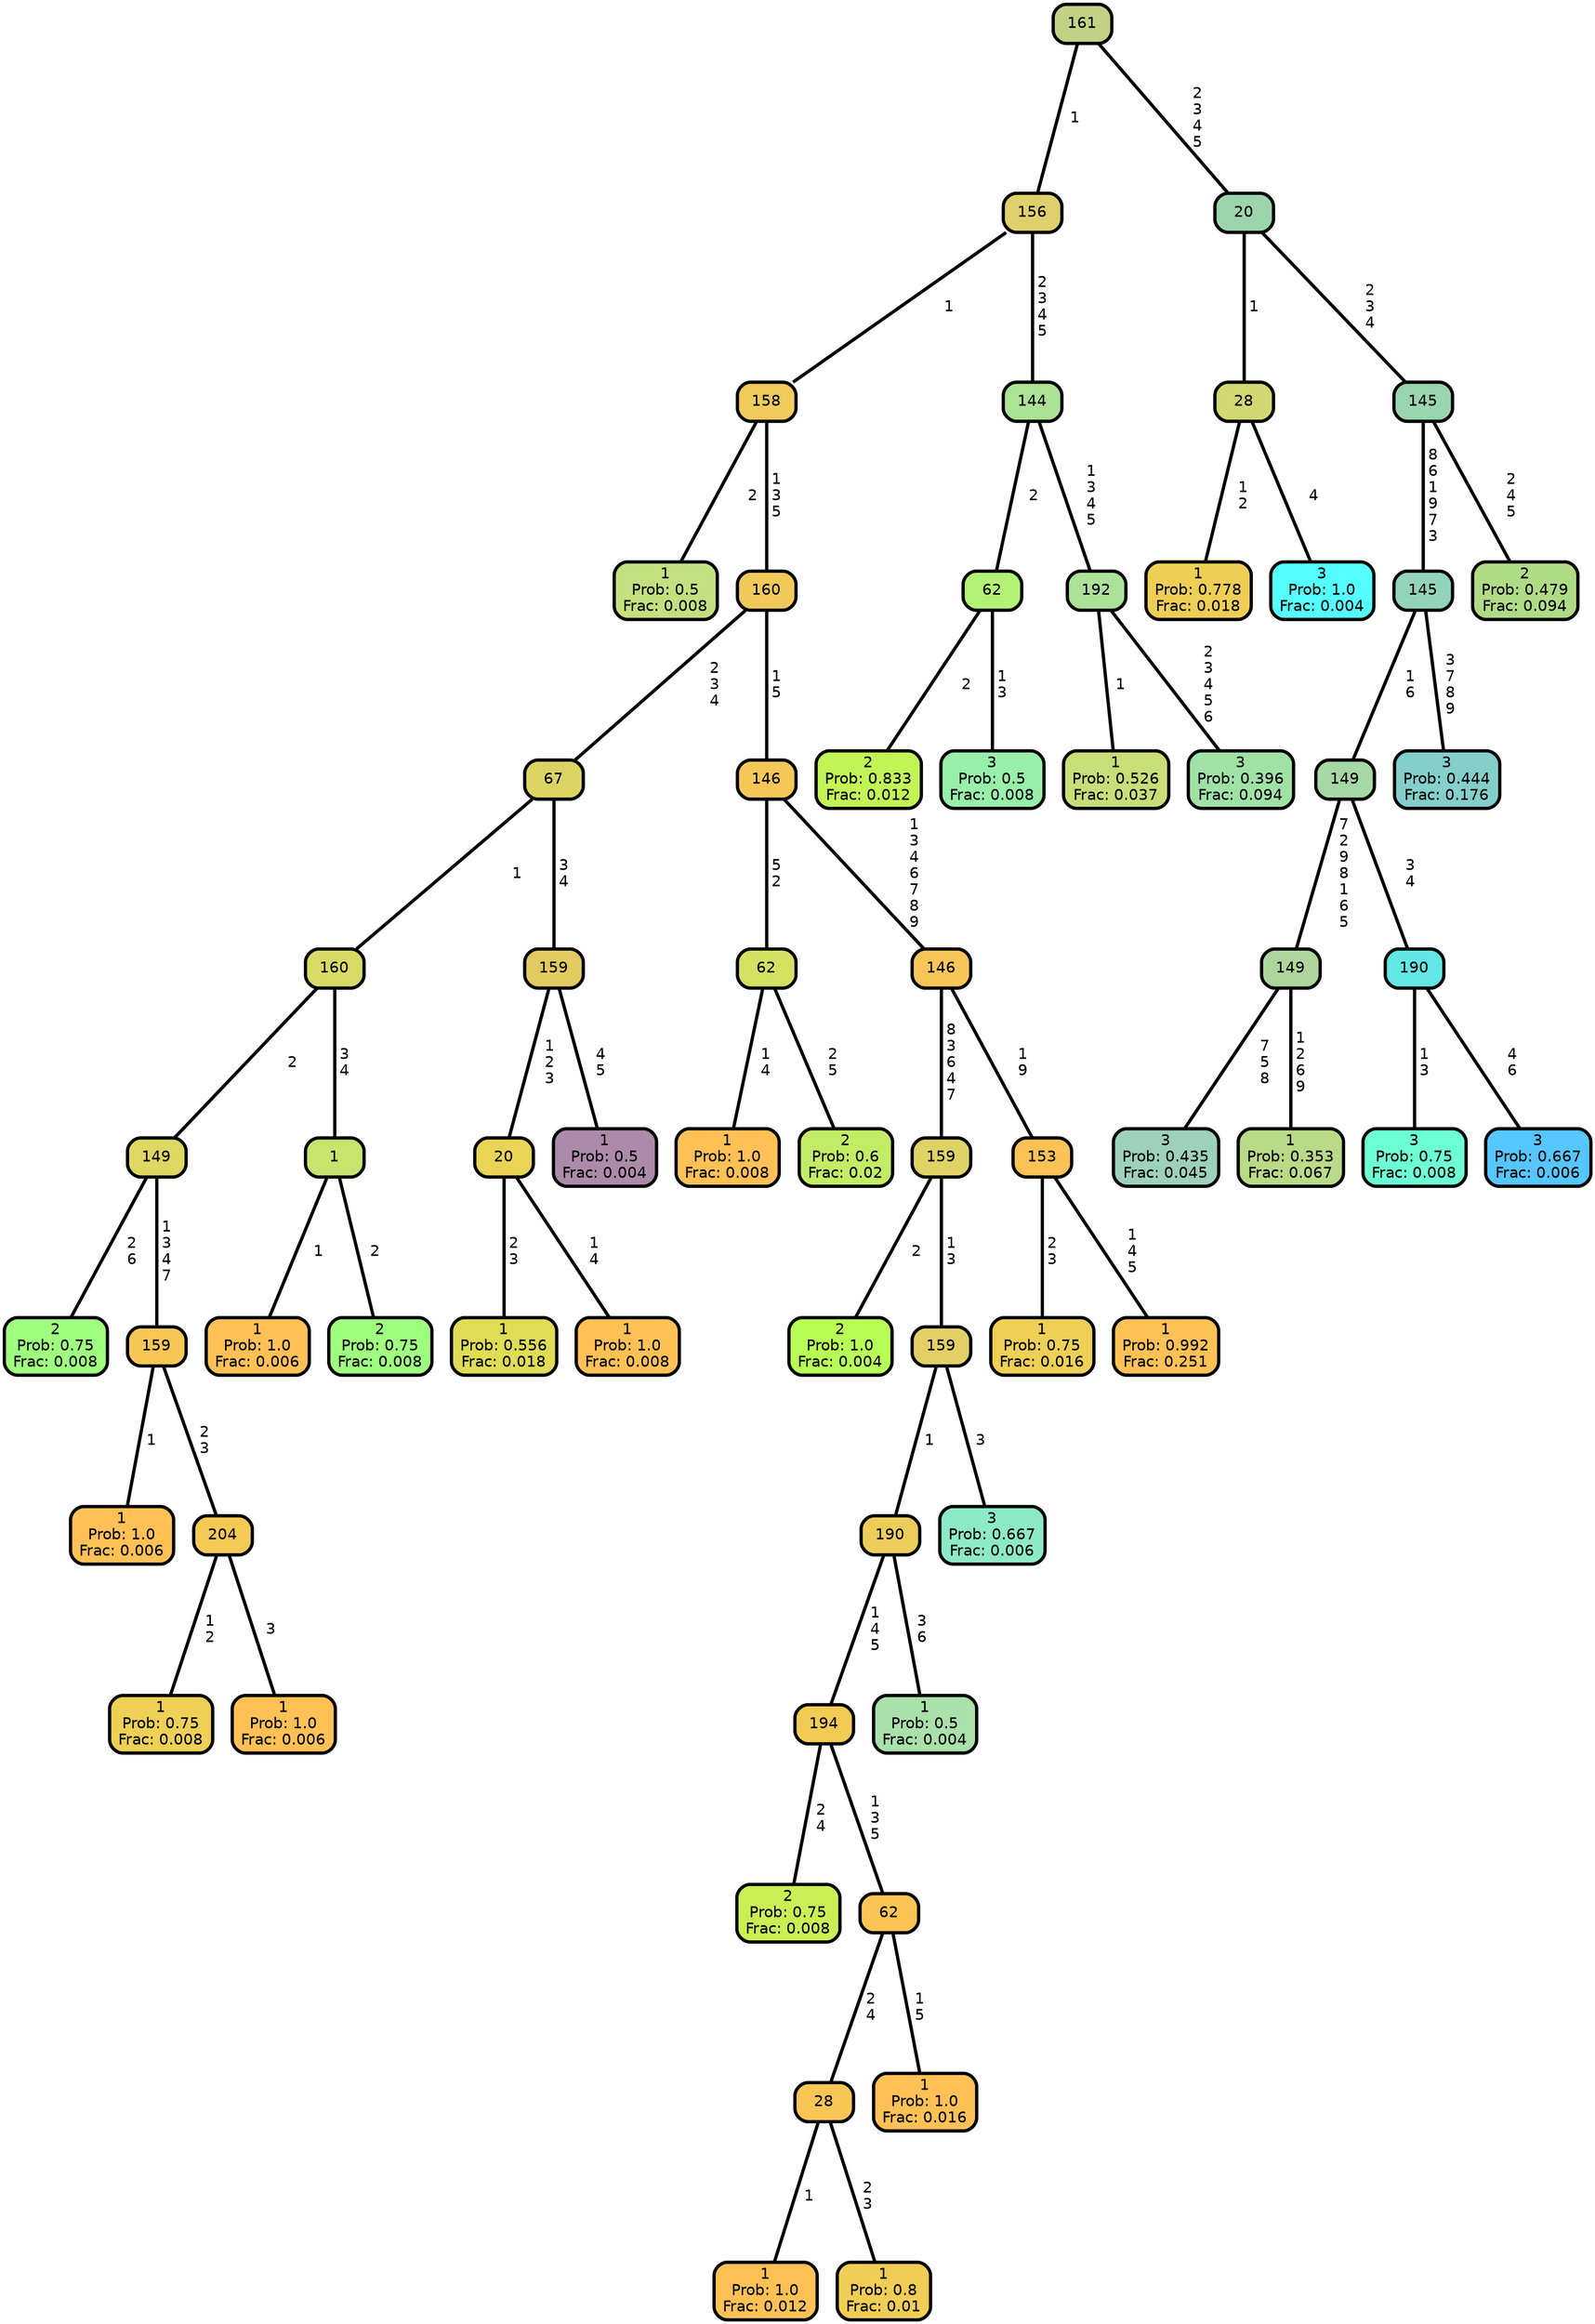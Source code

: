 graph Tree {
node [shape=box, style="filled, rounded",color="black",penwidth="3",fontcolor="black",                 fontname=helvetica] ;
graph [ranksep="0 equally", splines=straight,                 bgcolor=transparent, dpi=200] ;
edge [fontname=helvetica, color=black] ;
0 [label="1
Prob: 0.5
Frac: 0.008", fillcolor="#c2e07f"] ;
1 [label="158", fillcolor="#f0ca5b"] ;
2 [label="2
Prob: 0.75
Frac: 0.008", fillcolor="#9fff7f"] ;
3 [label="149", fillcolor="#ded761"] ;
4 [label="1
Prob: 1.0
Frac: 0.006", fillcolor="#ffc155"] ;
5 [label="159", fillcolor="#f7c755"] ;
6 [label="1
Prob: 0.75
Frac: 0.008", fillcolor="#edd055"] ;
7 [label="204", fillcolor="#f4c955"] ;
8 [label="1
Prob: 1.0
Frac: 0.006", fillcolor="#ffc155"] ;
9 [label="160", fillcolor="#d7db65"] ;
10 [label="1
Prob: 1.0
Frac: 0.006", fillcolor="#ffc155"] ;
11 [label="1", fillcolor="#c8e46d"] ;
12 [label="2
Prob: 0.75
Frac: 0.008", fillcolor="#9fff7f"] ;
13 [label="67", fillcolor="#dbd463"] ;
14 [label="1
Prob: 0.556
Frac: 0.018", fillcolor="#dfdc55"] ;
15 [label="20", fillcolor="#e9d455"] ;
16 [label="1
Prob: 1.0
Frac: 0.008", fillcolor="#ffc155"] ;
17 [label="159", fillcolor="#e1ca60"] ;
18 [label="1
Prob: 0.5
Frac: 0.004", fillcolor="#ac8baa"] ;
19 [label="160", fillcolor="#f0c95a"] ;
20 [label="1
Prob: 1.0
Frac: 0.008", fillcolor="#ffc155"] ;
21 [label="62", fillcolor="#d4e061"] ;
22 [label="2
Prob: 0.6
Frac: 0.02", fillcolor="#c3ec66"] ;
23 [label="146", fillcolor="#f5c758"] ;
24 [label="2
Prob: 1.0
Frac: 0.004", fillcolor="#b8ff55"] ;
25 [label="159", fillcolor="#dfd366"] ;
26 [label="2
Prob: 0.75
Frac: 0.008", fillcolor="#c9ef55"] ;
27 [label="194", fillcolor="#f2cb55"] ;
28 [label="1
Prob: 1.0
Frac: 0.012", fillcolor="#ffc155"] ;
29 [label="28", fillcolor="#f8c655"] ;
30 [label="1
Prob: 0.8
Frac: 0.01", fillcolor="#f0cd55"] ;
31 [label="62", fillcolor="#fbc455"] ;
32 [label="1
Prob: 1.0
Frac: 0.016", fillcolor="#ffc155"] ;
33 [label="190", fillcolor="#eccd5b"] ;
34 [label="1
Prob: 0.5
Frac: 0.004", fillcolor="#aae0aa"] ;
35 [label="159", fillcolor="#e2d067"] ;
36 [label="3
Prob: 0.667
Frac: 0.006", fillcolor="#8deac6"] ;
37 [label="146", fillcolor="#f8c558"] ;
38 [label="1
Prob: 0.75
Frac: 0.016", fillcolor="#edd055"] ;
39 [label="153", fillcolor="#fdc255"] ;
40 [label="1
Prob: 0.992
Frac: 0.251", fillcolor="#fec155"] ;
41 [label="156", fillcolor="#ded06a"] ;
42 [label="2
Prob: 0.833
Frac: 0.012", fillcolor="#c3f455"] ;
43 [label="62", fillcolor="#b2f277"] ;
44 [label="3
Prob: 0.5
Frac: 0.008", fillcolor="#98efaa"] ;
45 [label="144", fillcolor="#ace395"] ;
46 [label="1
Prob: 0.526
Frac: 0.037", fillcolor="#c8de78"] ;
47 [label="192", fillcolor="#abe199"] ;
48 [label="3
Prob: 0.396
Frac: 0.094", fillcolor="#a0e2a6"] ;
49 [label="161", fillcolor="#c2d285"] ;
50 [label="1
Prob: 0.778
Frac: 0.018", fillcolor="#efce55"] ;
51 [label="28", fillcolor="#d3d773"] ;
52 [label="3
Prob: 1.0
Frac: 0.004", fillcolor="#55ffff"] ;
53 [label="20", fillcolor="#9cd5ab"] ;
54 [label="3
Prob: 0.435
Frac: 0.045", fillcolor="#9dd1bc"] ;
55 [label="149", fillcolor="#aed69c"] ;
56 [label="1
Prob: 0.353
Frac: 0.067", fillcolor="#b9da87"] ;
57 [label="149", fillcolor="#a5d8a4"] ;
58 [label="3
Prob: 0.75
Frac: 0.008", fillcolor="#6dffd4"] ;
59 [label="190", fillcolor="#63e6e6"] ;
60 [label="3
Prob: 0.667
Frac: 0.006", fillcolor="#56c6ff"] ;
61 [label="145", fillcolor="#92d3ba"] ;
62 [label="3
Prob: 0.444
Frac: 0.176", fillcolor="#84cfca"] ;
63 [label="145", fillcolor="#99d5ae"] ;
64 [label="2
Prob: 0.479
Frac: 0.094", fillcolor="#afdb86"] ;
1 -- 0 [label=" 2",penwidth=3] ;
1 -- 19 [label=" 1\n 3\n 5",penwidth=3] ;
3 -- 2 [label=" 2\n 6",penwidth=3] ;
3 -- 5 [label=" 1\n 3\n 4\n 7",penwidth=3] ;
5 -- 4 [label=" 1",penwidth=3] ;
5 -- 7 [label=" 2\n 3",penwidth=3] ;
7 -- 6 [label=" 1\n 2",penwidth=3] ;
7 -- 8 [label=" 3",penwidth=3] ;
9 -- 3 [label=" 2",penwidth=3] ;
9 -- 11 [label=" 3\n 4",penwidth=3] ;
11 -- 10 [label=" 1",penwidth=3] ;
11 -- 12 [label=" 2",penwidth=3] ;
13 -- 9 [label=" 1",penwidth=3] ;
13 -- 17 [label=" 3\n 4",penwidth=3] ;
15 -- 14 [label=" 2\n 3",penwidth=3] ;
15 -- 16 [label=" 1\n 4",penwidth=3] ;
17 -- 15 [label=" 1\n 2\n 3",penwidth=3] ;
17 -- 18 [label=" 4\n 5",penwidth=3] ;
19 -- 13 [label=" 2\n 3\n 4",penwidth=3] ;
19 -- 23 [label=" 1\n 5",penwidth=3] ;
21 -- 20 [label=" 1\n 4",penwidth=3] ;
21 -- 22 [label=" 2\n 5",penwidth=3] ;
23 -- 21 [label=" 5\n 2",penwidth=3] ;
23 -- 37 [label=" 1\n 3\n 4\n 6\n 7\n 8\n 9",penwidth=3] ;
25 -- 24 [label=" 2",penwidth=3] ;
25 -- 35 [label=" 1\n 3",penwidth=3] ;
27 -- 26 [label=" 2\n 4",penwidth=3] ;
27 -- 31 [label=" 1\n 3\n 5",penwidth=3] ;
29 -- 28 [label=" 1",penwidth=3] ;
29 -- 30 [label=" 2\n 3",penwidth=3] ;
31 -- 29 [label=" 2\n 4",penwidth=3] ;
31 -- 32 [label=" 1\n 5",penwidth=3] ;
33 -- 27 [label=" 1\n 4\n 5",penwidth=3] ;
33 -- 34 [label=" 3\n 6",penwidth=3] ;
35 -- 33 [label=" 1",penwidth=3] ;
35 -- 36 [label=" 3",penwidth=3] ;
37 -- 25 [label=" 8\n 3\n 6\n 4\n 7",penwidth=3] ;
37 -- 39 [label=" 1\n 9",penwidth=3] ;
39 -- 38 [label=" 2\n 3",penwidth=3] ;
39 -- 40 [label=" 1\n 4\n 5",penwidth=3] ;
41 -- 1 [label=" 1",penwidth=3] ;
41 -- 45 [label=" 2\n 3\n 4\n 5",penwidth=3] ;
43 -- 42 [label=" 2",penwidth=3] ;
43 -- 44 [label=" 1\n 3",penwidth=3] ;
45 -- 43 [label=" 2",penwidth=3] ;
45 -- 47 [label=" 1\n 3\n 4\n 5",penwidth=3] ;
47 -- 46 [label=" 1",penwidth=3] ;
47 -- 48 [label=" 2\n 3\n 4\n 5\n 6",penwidth=3] ;
49 -- 41 [label=" 1",penwidth=3] ;
49 -- 53 [label=" 2\n 3\n 4\n 5",penwidth=3] ;
51 -- 50 [label=" 1\n 2",penwidth=3] ;
51 -- 52 [label=" 4",penwidth=3] ;
53 -- 51 [label=" 1",penwidth=3] ;
53 -- 63 [label=" 2\n 3\n 4",penwidth=3] ;
55 -- 54 [label=" 7\n 5\n 8",penwidth=3] ;
55 -- 56 [label=" 1\n 2\n 6\n 9",penwidth=3] ;
57 -- 55 [label=" 7\n 2\n 9\n 8\n 1\n 6\n 5",penwidth=3] ;
57 -- 59 [label=" 3\n 4",penwidth=3] ;
59 -- 58 [label=" 1\n 3",penwidth=3] ;
59 -- 60 [label=" 4\n 6",penwidth=3] ;
61 -- 57 [label=" 1\n 6",penwidth=3] ;
61 -- 62 [label=" 3\n 7\n 8\n 9",penwidth=3] ;
63 -- 61 [label=" 8\n 6\n 1\n 9\n 7\n 3",penwidth=3] ;
63 -- 64 [label=" 2\n 4\n 5",penwidth=3] ;
{rank = same;}}